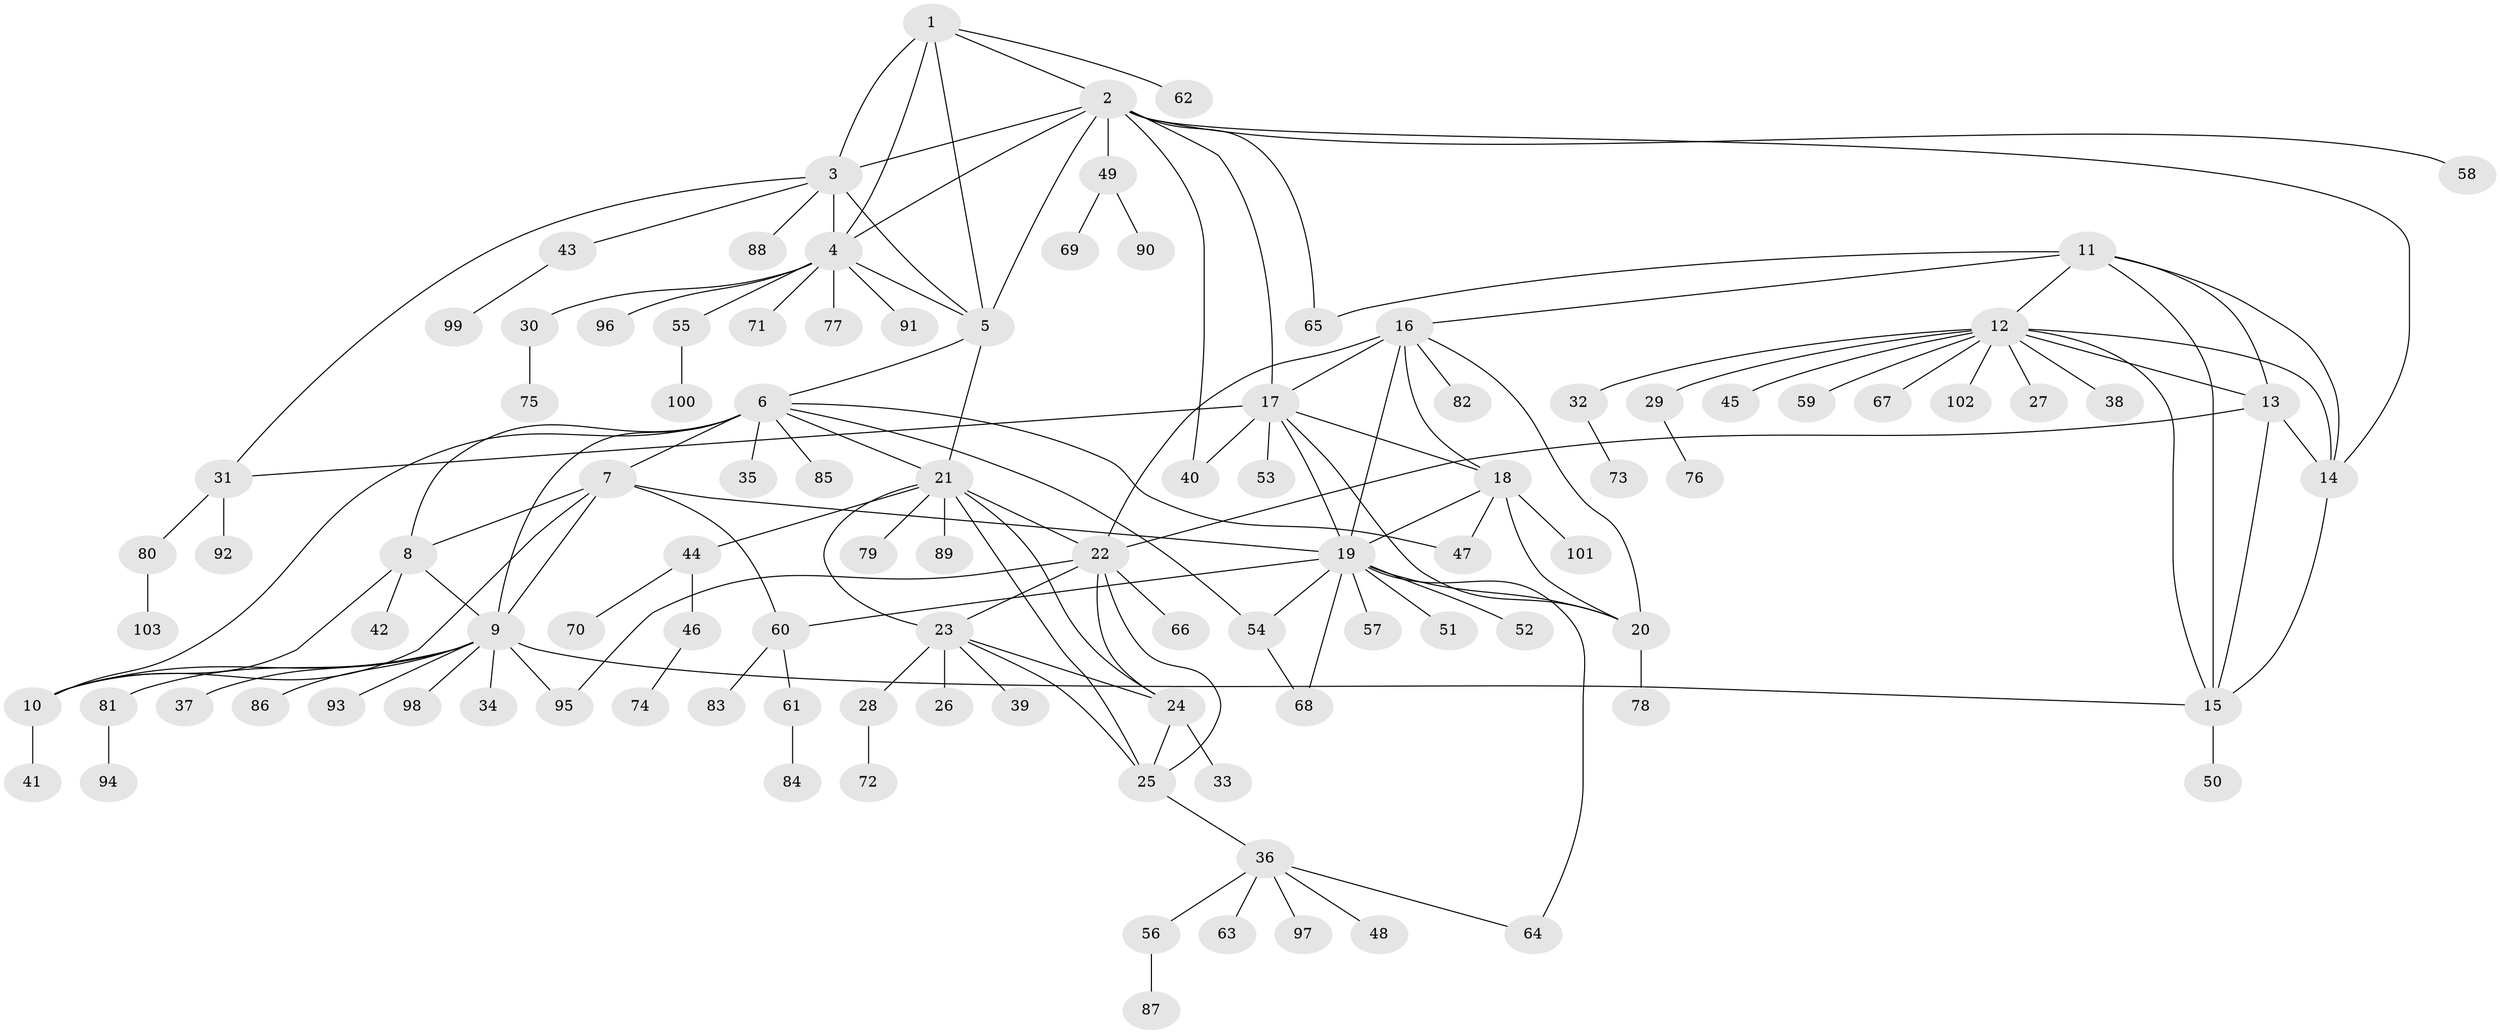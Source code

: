 // coarse degree distribution, {3: 0.07894736842105263, 9: 0.013157894736842105, 12: 0.02631578947368421, 5: 0.02631578947368421, 17: 0.013157894736842105, 4: 0.05263157894736842, 6: 0.05263157894736842, 11: 0.013157894736842105, 8: 0.02631578947368421, 7: 0.013157894736842105, 1: 0.5789473684210527, 2: 0.10526315789473684}
// Generated by graph-tools (version 1.1) at 2025/24/03/03/25 07:24:10]
// undirected, 103 vertices, 147 edges
graph export_dot {
graph [start="1"]
  node [color=gray90,style=filled];
  1;
  2;
  3;
  4;
  5;
  6;
  7;
  8;
  9;
  10;
  11;
  12;
  13;
  14;
  15;
  16;
  17;
  18;
  19;
  20;
  21;
  22;
  23;
  24;
  25;
  26;
  27;
  28;
  29;
  30;
  31;
  32;
  33;
  34;
  35;
  36;
  37;
  38;
  39;
  40;
  41;
  42;
  43;
  44;
  45;
  46;
  47;
  48;
  49;
  50;
  51;
  52;
  53;
  54;
  55;
  56;
  57;
  58;
  59;
  60;
  61;
  62;
  63;
  64;
  65;
  66;
  67;
  68;
  69;
  70;
  71;
  72;
  73;
  74;
  75;
  76;
  77;
  78;
  79;
  80;
  81;
  82;
  83;
  84;
  85;
  86;
  87;
  88;
  89;
  90;
  91;
  92;
  93;
  94;
  95;
  96;
  97;
  98;
  99;
  100;
  101;
  102;
  103;
  1 -- 2;
  1 -- 3;
  1 -- 4;
  1 -- 5;
  1 -- 62;
  2 -- 3;
  2 -- 4;
  2 -- 5;
  2 -- 14;
  2 -- 17;
  2 -- 40;
  2 -- 49;
  2 -- 58;
  2 -- 65;
  3 -- 4;
  3 -- 5;
  3 -- 31;
  3 -- 43;
  3 -- 88;
  4 -- 5;
  4 -- 30;
  4 -- 55;
  4 -- 71;
  4 -- 77;
  4 -- 91;
  4 -- 96;
  5 -- 6;
  5 -- 21;
  6 -- 7;
  6 -- 8;
  6 -- 9;
  6 -- 10;
  6 -- 21;
  6 -- 35;
  6 -- 47;
  6 -- 54;
  6 -- 85;
  7 -- 8;
  7 -- 9;
  7 -- 10;
  7 -- 19;
  7 -- 60;
  8 -- 9;
  8 -- 10;
  8 -- 42;
  9 -- 10;
  9 -- 15;
  9 -- 34;
  9 -- 37;
  9 -- 81;
  9 -- 86;
  9 -- 93;
  9 -- 95;
  9 -- 98;
  10 -- 41;
  11 -- 12;
  11 -- 13;
  11 -- 14;
  11 -- 15;
  11 -- 16;
  11 -- 65;
  12 -- 13;
  12 -- 14;
  12 -- 15;
  12 -- 27;
  12 -- 29;
  12 -- 32;
  12 -- 38;
  12 -- 45;
  12 -- 59;
  12 -- 67;
  12 -- 102;
  13 -- 14;
  13 -- 15;
  13 -- 22;
  14 -- 15;
  15 -- 50;
  16 -- 17;
  16 -- 18;
  16 -- 19;
  16 -- 20;
  16 -- 22;
  16 -- 82;
  17 -- 18;
  17 -- 19;
  17 -- 20;
  17 -- 31;
  17 -- 40;
  17 -- 53;
  18 -- 19;
  18 -- 20;
  18 -- 47;
  18 -- 101;
  19 -- 20;
  19 -- 51;
  19 -- 52;
  19 -- 54;
  19 -- 57;
  19 -- 60;
  19 -- 64;
  19 -- 68;
  20 -- 78;
  21 -- 22;
  21 -- 23;
  21 -- 24;
  21 -- 25;
  21 -- 44;
  21 -- 79;
  21 -- 89;
  22 -- 23;
  22 -- 24;
  22 -- 25;
  22 -- 66;
  22 -- 95;
  23 -- 24;
  23 -- 25;
  23 -- 26;
  23 -- 28;
  23 -- 39;
  24 -- 25;
  24 -- 33;
  25 -- 36;
  28 -- 72;
  29 -- 76;
  30 -- 75;
  31 -- 80;
  31 -- 92;
  32 -- 73;
  36 -- 48;
  36 -- 56;
  36 -- 63;
  36 -- 64;
  36 -- 97;
  43 -- 99;
  44 -- 46;
  44 -- 70;
  46 -- 74;
  49 -- 69;
  49 -- 90;
  54 -- 68;
  55 -- 100;
  56 -- 87;
  60 -- 61;
  60 -- 83;
  61 -- 84;
  80 -- 103;
  81 -- 94;
}
